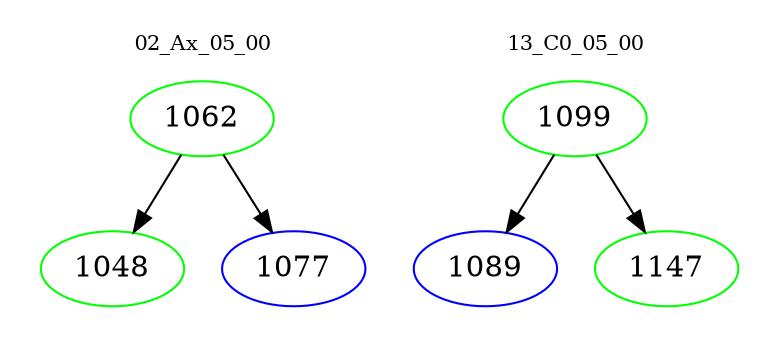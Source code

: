 digraph{
subgraph cluster_0 {
color = white
label = "02_Ax_05_00";
fontsize=10;
T0_1062 [label="1062", color="green"]
T0_1062 -> T0_1048 [color="black"]
T0_1048 [label="1048", color="green"]
T0_1062 -> T0_1077 [color="black"]
T0_1077 [label="1077", color="blue"]
}
subgraph cluster_1 {
color = white
label = "13_C0_05_00";
fontsize=10;
T1_1099 [label="1099", color="green"]
T1_1099 -> T1_1089 [color="black"]
T1_1089 [label="1089", color="blue"]
T1_1099 -> T1_1147 [color="black"]
T1_1147 [label="1147", color="green"]
}
}

